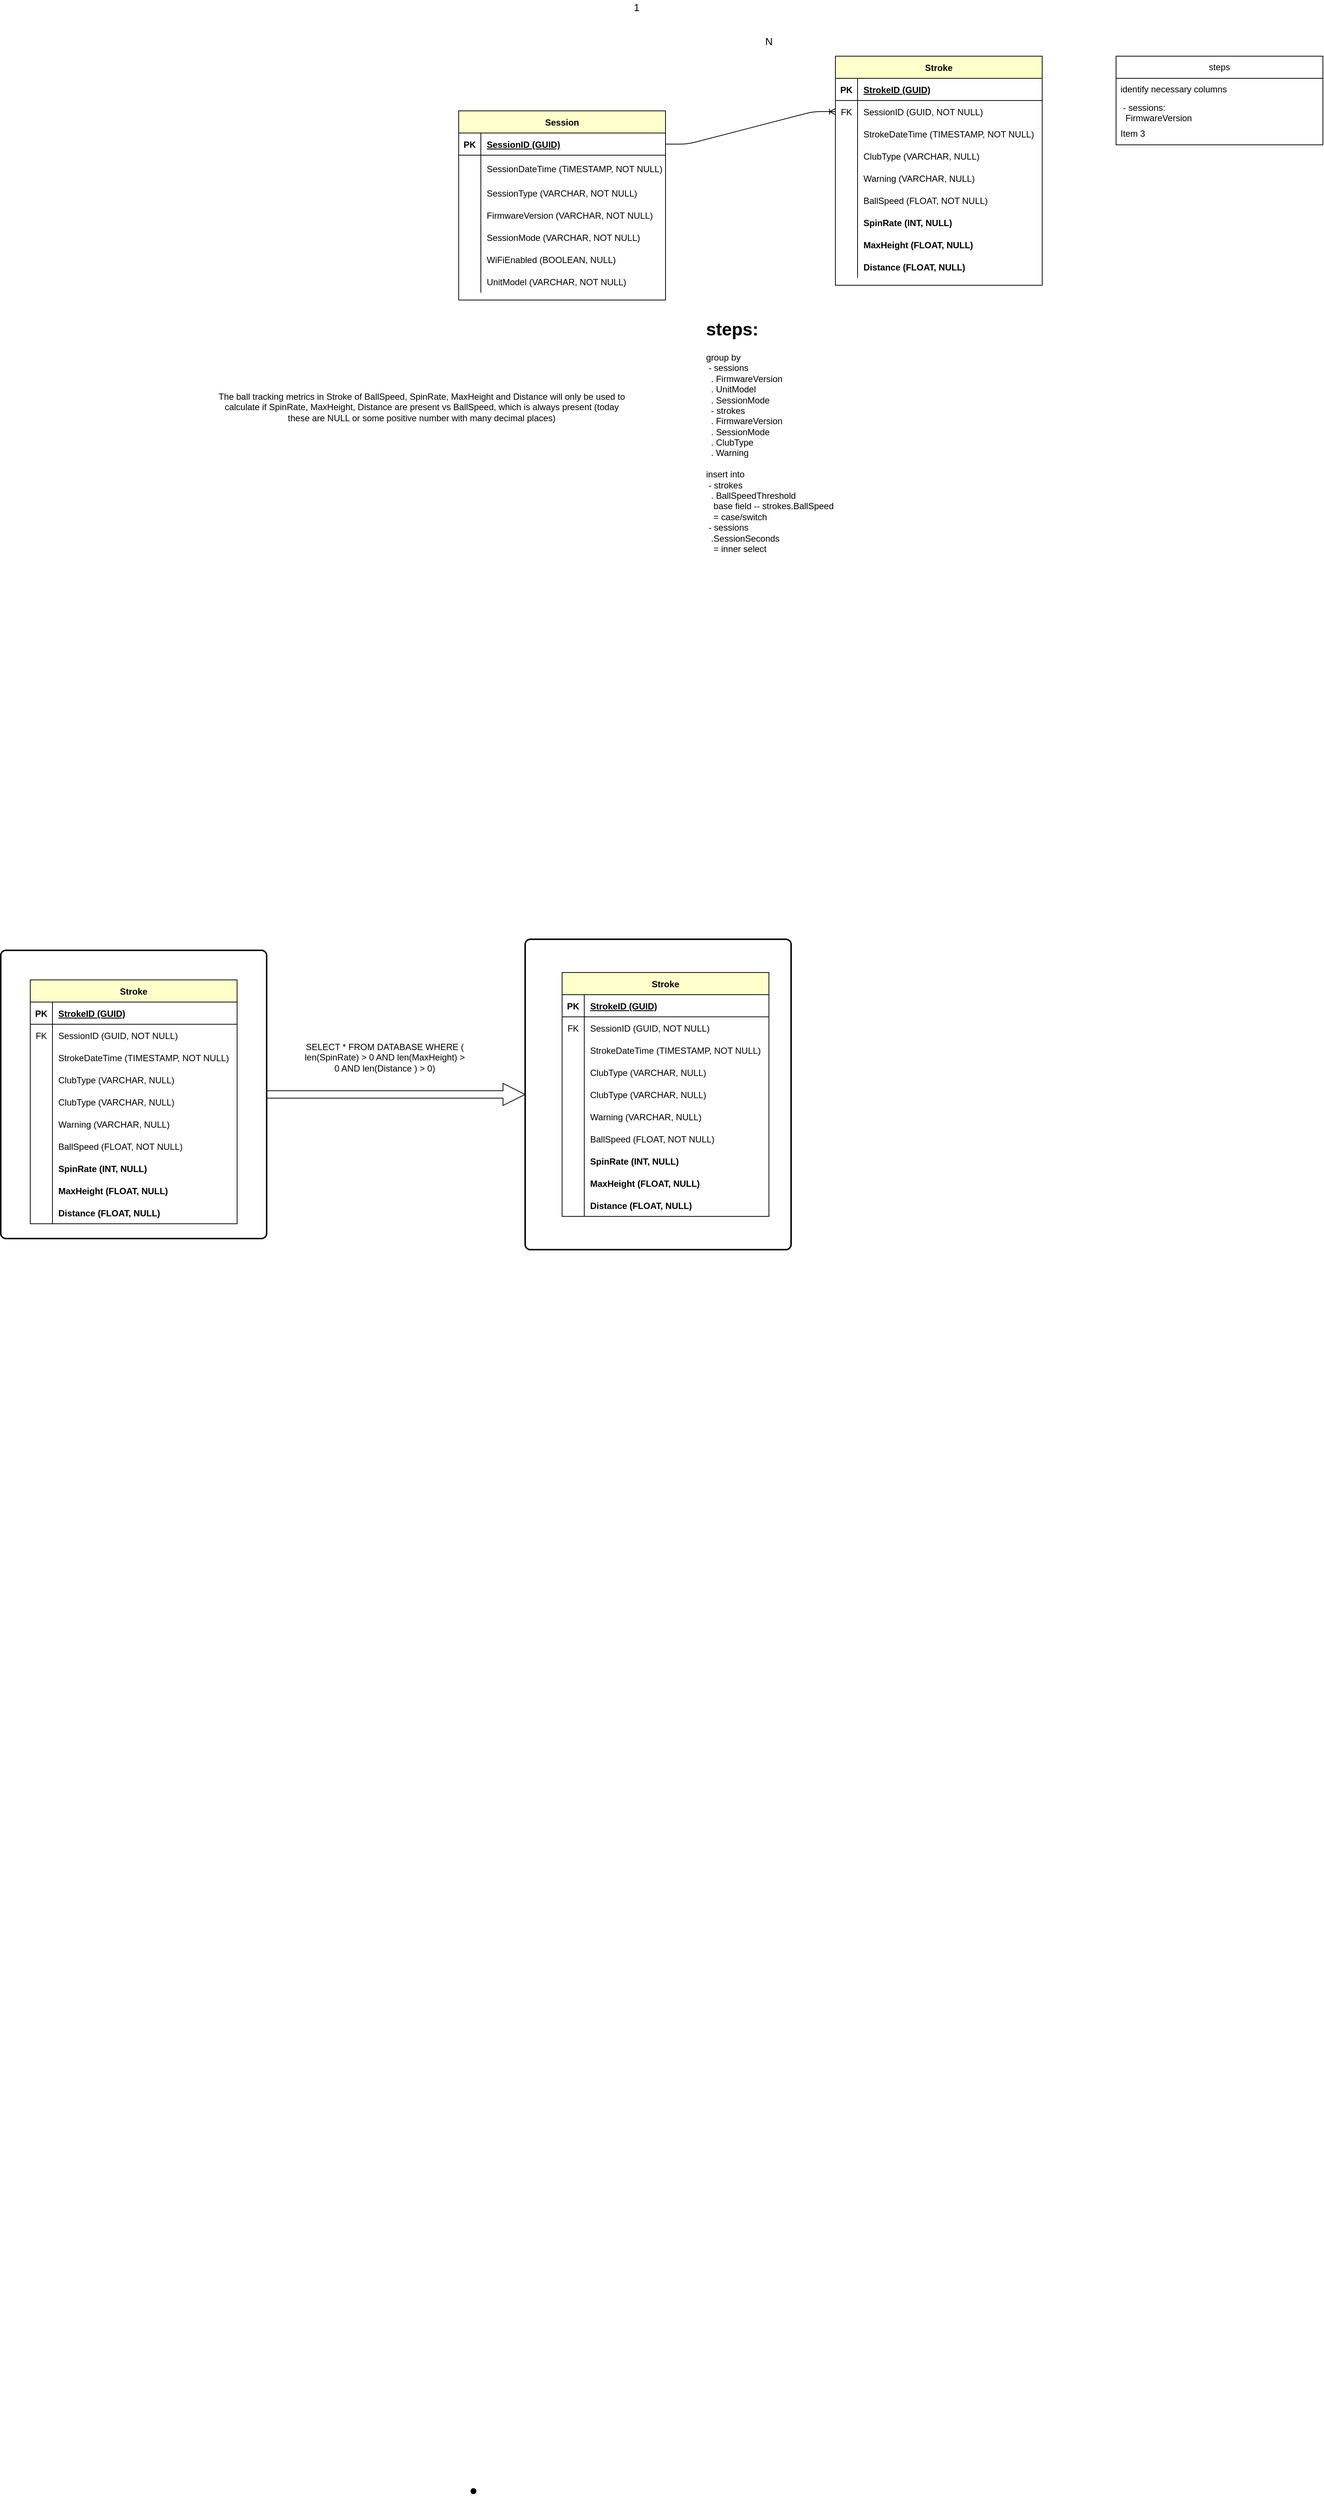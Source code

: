 <mxfile version="20.8.20" type="github">
  <diagram name="Input Data Model" id="0wDll3bY0JhVwaOHB7e4">
    <mxGraphModel dx="3751" dy="1245" grid="1" gridSize="10" guides="1" tooltips="1" connect="1" arrows="1" fold="1" page="1" pageScale="1" pageWidth="1169" pageHeight="827" math="0" shadow="0">
      <root>
        <mxCell id="v9D0ILjvbAqLqava3KNG-0" />
        <mxCell id="v9D0ILjvbAqLqava3KNG-1" parent="v9D0ILjvbAqLqava3KNG-0" />
        <mxCell id="v9D0ILjvbAqLqava3KNG-2" value="Session" style="shape=table;startSize=30;container=1;collapsible=1;childLayout=tableLayout;fixedRows=1;rowLines=0;fontStyle=1;align=center;resizeLast=1;strokeColor=#000000;fillColor=#FFFFCC;" parent="v9D0ILjvbAqLqava3KNG-1" vertex="1">
          <mxGeometry x="90" y="214" width="280" height="256" as="geometry">
            <mxRectangle x="360" y="220" width="80" height="30" as="alternateBounds" />
          </mxGeometry>
        </mxCell>
        <mxCell id="v9D0ILjvbAqLqava3KNG-3" value="" style="shape=partialRectangle;collapsible=0;dropTarget=0;pointerEvents=0;fillColor=none;top=0;left=0;bottom=1;right=0;points=[[0,0.5],[1,0.5]];portConstraint=eastwest;" parent="v9D0ILjvbAqLqava3KNG-2" vertex="1">
          <mxGeometry y="30" width="280" height="30" as="geometry" />
        </mxCell>
        <mxCell id="v9D0ILjvbAqLqava3KNG-4" value="PK" style="shape=partialRectangle;connectable=0;fillColor=none;top=0;left=0;bottom=0;right=0;fontStyle=1;overflow=hidden;" parent="v9D0ILjvbAqLqava3KNG-3" vertex="1">
          <mxGeometry width="30" height="30" as="geometry">
            <mxRectangle width="30" height="30" as="alternateBounds" />
          </mxGeometry>
        </mxCell>
        <mxCell id="v9D0ILjvbAqLqava3KNG-5" value="SessionID (GUID)" style="shape=partialRectangle;connectable=0;fillColor=none;top=0;left=0;bottom=0;right=0;align=left;spacingLeft=6;fontStyle=5;overflow=hidden;" parent="v9D0ILjvbAqLqava3KNG-3" vertex="1">
          <mxGeometry x="30" width="250" height="30" as="geometry">
            <mxRectangle width="250" height="30" as="alternateBounds" />
          </mxGeometry>
        </mxCell>
        <mxCell id="v9D0ILjvbAqLqava3KNG-9" value="" style="shape=partialRectangle;collapsible=0;dropTarget=0;pointerEvents=0;fillColor=none;top=0;left=0;bottom=0;right=0;points=[[0,0.5],[1,0.5]];portConstraint=eastwest;" parent="v9D0ILjvbAqLqava3KNG-2" vertex="1">
          <mxGeometry y="60" width="280" height="36" as="geometry" />
        </mxCell>
        <mxCell id="v9D0ILjvbAqLqava3KNG-10" value="" style="shape=partialRectangle;connectable=0;fillColor=none;top=0;left=0;bottom=0;right=0;editable=1;overflow=hidden;" parent="v9D0ILjvbAqLqava3KNG-9" vertex="1">
          <mxGeometry width="30" height="36" as="geometry">
            <mxRectangle width="30" height="36" as="alternateBounds" />
          </mxGeometry>
        </mxCell>
        <mxCell id="v9D0ILjvbAqLqava3KNG-11" value="SessionDateTime (TiMESTAMP, NOT NULL)" style="shape=partialRectangle;connectable=0;fillColor=none;top=0;left=0;bottom=0;right=0;align=left;spacingLeft=6;overflow=hidden;" parent="v9D0ILjvbAqLqava3KNG-9" vertex="1">
          <mxGeometry x="30" width="250" height="36" as="geometry">
            <mxRectangle width="250" height="36" as="alternateBounds" />
          </mxGeometry>
        </mxCell>
        <mxCell id="v9D0ILjvbAqLqava3KNG-6" value="" style="shape=partialRectangle;collapsible=0;dropTarget=0;pointerEvents=0;fillColor=none;top=0;left=0;bottom=0;right=0;points=[[0,0.5],[1,0.5]];portConstraint=eastwest;" parent="v9D0ILjvbAqLqava3KNG-2" vertex="1">
          <mxGeometry y="96" width="280" height="30" as="geometry" />
        </mxCell>
        <mxCell id="v9D0ILjvbAqLqava3KNG-7" value="" style="shape=partialRectangle;connectable=0;fillColor=none;top=0;left=0;bottom=0;right=0;editable=1;overflow=hidden;" parent="v9D0ILjvbAqLqava3KNG-6" vertex="1">
          <mxGeometry width="30" height="30" as="geometry">
            <mxRectangle width="30" height="30" as="alternateBounds" />
          </mxGeometry>
        </mxCell>
        <mxCell id="v9D0ILjvbAqLqava3KNG-8" value="SessionType (VARCHAR, NOT NULL)" style="shape=partialRectangle;connectable=0;fillColor=none;top=0;left=0;bottom=0;right=0;align=left;spacingLeft=6;overflow=hidden;" parent="v9D0ILjvbAqLqava3KNG-6" vertex="1">
          <mxGeometry x="30" width="250" height="30" as="geometry">
            <mxRectangle width="250" height="30" as="alternateBounds" />
          </mxGeometry>
        </mxCell>
        <mxCell id="v9D0ILjvbAqLqava3KNG-12" value="" style="shape=partialRectangle;collapsible=0;dropTarget=0;pointerEvents=0;fillColor=none;top=0;left=0;bottom=0;right=0;points=[[0,0.5],[1,0.5]];portConstraint=eastwest;" parent="v9D0ILjvbAqLqava3KNG-2" vertex="1">
          <mxGeometry y="126" width="280" height="30" as="geometry" />
        </mxCell>
        <mxCell id="v9D0ILjvbAqLqava3KNG-13" value="" style="shape=partialRectangle;connectable=0;fillColor=none;top=0;left=0;bottom=0;right=0;editable=1;overflow=hidden;" parent="v9D0ILjvbAqLqava3KNG-12" vertex="1">
          <mxGeometry width="30" height="30" as="geometry">
            <mxRectangle width="30" height="30" as="alternateBounds" />
          </mxGeometry>
        </mxCell>
        <mxCell id="v9D0ILjvbAqLqava3KNG-14" value="FirmwareVersion (VARCHAR, NOT NULL)" style="shape=partialRectangle;connectable=0;fillColor=none;top=0;left=0;bottom=0;right=0;align=left;spacingLeft=6;overflow=hidden;" parent="v9D0ILjvbAqLqava3KNG-12" vertex="1">
          <mxGeometry x="30" width="250" height="30" as="geometry">
            <mxRectangle width="250" height="30" as="alternateBounds" />
          </mxGeometry>
        </mxCell>
        <mxCell id="v9D0ILjvbAqLqava3KNG-15" style="shape=partialRectangle;collapsible=0;dropTarget=0;pointerEvents=0;fillColor=none;top=0;left=0;bottom=0;right=0;points=[[0,0.5],[1,0.5]];portConstraint=eastwest;" parent="v9D0ILjvbAqLqava3KNG-2" vertex="1">
          <mxGeometry y="156" width="280" height="30" as="geometry" />
        </mxCell>
        <mxCell id="v9D0ILjvbAqLqava3KNG-16" style="shape=partialRectangle;connectable=0;fillColor=none;top=0;left=0;bottom=0;right=0;editable=1;overflow=hidden;" parent="v9D0ILjvbAqLqava3KNG-15" vertex="1">
          <mxGeometry width="30" height="30" as="geometry">
            <mxRectangle width="30" height="30" as="alternateBounds" />
          </mxGeometry>
        </mxCell>
        <mxCell id="v9D0ILjvbAqLqava3KNG-17" value="SessionMode (VARCHAR, NOT NULL)" style="shape=partialRectangle;connectable=0;fillColor=none;top=0;left=0;bottom=0;right=0;align=left;spacingLeft=6;overflow=hidden;" parent="v9D0ILjvbAqLqava3KNG-15" vertex="1">
          <mxGeometry x="30" width="250" height="30" as="geometry">
            <mxRectangle width="250" height="30" as="alternateBounds" />
          </mxGeometry>
        </mxCell>
        <mxCell id="v9D0ILjvbAqLqava3KNG-18" style="shape=partialRectangle;collapsible=0;dropTarget=0;pointerEvents=0;fillColor=none;top=0;left=0;bottom=0;right=0;points=[[0,0.5],[1,0.5]];portConstraint=eastwest;" parent="v9D0ILjvbAqLqava3KNG-2" vertex="1">
          <mxGeometry y="186" width="280" height="30" as="geometry" />
        </mxCell>
        <mxCell id="v9D0ILjvbAqLqava3KNG-19" style="shape=partialRectangle;connectable=0;fillColor=none;top=0;left=0;bottom=0;right=0;editable=1;overflow=hidden;" parent="v9D0ILjvbAqLqava3KNG-18" vertex="1">
          <mxGeometry width="30" height="30" as="geometry">
            <mxRectangle width="30" height="30" as="alternateBounds" />
          </mxGeometry>
        </mxCell>
        <mxCell id="v9D0ILjvbAqLqava3KNG-20" value="WiFiEnabled (BOOLEAN, NULL)" style="shape=partialRectangle;connectable=0;fillColor=none;top=0;left=0;bottom=0;right=0;align=left;spacingLeft=6;overflow=hidden;" parent="v9D0ILjvbAqLqava3KNG-18" vertex="1">
          <mxGeometry x="30" width="250" height="30" as="geometry">
            <mxRectangle width="250" height="30" as="alternateBounds" />
          </mxGeometry>
        </mxCell>
        <mxCell id="v9D0ILjvbAqLqava3KNG-21" style="shape=partialRectangle;collapsible=0;dropTarget=0;pointerEvents=0;fillColor=none;top=0;left=0;bottom=0;right=0;points=[[0,0.5],[1,0.5]];portConstraint=eastwest;" parent="v9D0ILjvbAqLqava3KNG-2" vertex="1">
          <mxGeometry y="216" width="280" height="30" as="geometry" />
        </mxCell>
        <mxCell id="v9D0ILjvbAqLqava3KNG-22" style="shape=partialRectangle;connectable=0;fillColor=none;top=0;left=0;bottom=0;right=0;editable=1;overflow=hidden;" parent="v9D0ILjvbAqLqava3KNG-21" vertex="1">
          <mxGeometry width="30" height="30" as="geometry">
            <mxRectangle width="30" height="30" as="alternateBounds" />
          </mxGeometry>
        </mxCell>
        <mxCell id="v9D0ILjvbAqLqava3KNG-23" value="UnitModel (VARCHAR, NOT NULL)" style="shape=partialRectangle;connectable=0;fillColor=none;top=0;left=0;bottom=0;right=0;align=left;spacingLeft=6;overflow=hidden;" parent="v9D0ILjvbAqLqava3KNG-21" vertex="1">
          <mxGeometry x="30" width="250" height="30" as="geometry">
            <mxRectangle width="250" height="30" as="alternateBounds" />
          </mxGeometry>
        </mxCell>
        <mxCell id="v9D0ILjvbAqLqava3KNG-27" value="Stroke" style="shape=table;startSize=30;container=1;collapsible=1;childLayout=tableLayout;fixedRows=1;rowLines=0;fontStyle=1;align=center;resizeLast=1;strokeColor=#000000;fillColor=#FFFFCC;" parent="v9D0ILjvbAqLqava3KNG-1" vertex="1">
          <mxGeometry x="600" y="140" width="280" height="310" as="geometry" />
        </mxCell>
        <mxCell id="v9D0ILjvbAqLqava3KNG-28" value="" style="shape=partialRectangle;collapsible=0;dropTarget=0;pointerEvents=0;fillColor=none;top=0;left=0;bottom=1;right=0;points=[[0,0.5],[1,0.5]];portConstraint=eastwest;" parent="v9D0ILjvbAqLqava3KNG-27" vertex="1">
          <mxGeometry y="30" width="280" height="30" as="geometry" />
        </mxCell>
        <mxCell id="v9D0ILjvbAqLqava3KNG-29" value="PK" style="shape=partialRectangle;connectable=0;fillColor=none;top=0;left=0;bottom=0;right=0;fontStyle=1;overflow=hidden;" parent="v9D0ILjvbAqLqava3KNG-28" vertex="1">
          <mxGeometry width="30" height="30" as="geometry">
            <mxRectangle width="30" height="30" as="alternateBounds" />
          </mxGeometry>
        </mxCell>
        <mxCell id="v9D0ILjvbAqLqava3KNG-30" value="StrokeID (GUID)" style="shape=partialRectangle;connectable=0;fillColor=none;top=0;left=0;bottom=0;right=0;align=left;spacingLeft=6;fontStyle=5;overflow=hidden;" parent="v9D0ILjvbAqLqava3KNG-28" vertex="1">
          <mxGeometry x="30" width="250" height="30" as="geometry">
            <mxRectangle width="250" height="30" as="alternateBounds" />
          </mxGeometry>
        </mxCell>
        <mxCell id="v9D0ILjvbAqLqava3KNG-31" value="" style="shape=partialRectangle;collapsible=0;dropTarget=0;pointerEvents=0;fillColor=none;top=0;left=0;bottom=0;right=0;points=[[0,0.5],[1,0.5]];portConstraint=eastwest;" parent="v9D0ILjvbAqLqava3KNG-27" vertex="1">
          <mxGeometry y="60" width="280" height="30" as="geometry" />
        </mxCell>
        <mxCell id="v9D0ILjvbAqLqava3KNG-32" value="FK" style="shape=partialRectangle;connectable=0;fillColor=none;top=0;left=0;bottom=0;right=0;editable=1;overflow=hidden;" parent="v9D0ILjvbAqLqava3KNG-31" vertex="1">
          <mxGeometry width="30" height="30" as="geometry">
            <mxRectangle width="30" height="30" as="alternateBounds" />
          </mxGeometry>
        </mxCell>
        <mxCell id="v9D0ILjvbAqLqava3KNG-33" value="SessionID (GUID, NOT NULL)" style="shape=partialRectangle;connectable=0;fillColor=none;top=0;left=0;bottom=0;right=0;align=left;spacingLeft=6;overflow=hidden;" parent="v9D0ILjvbAqLqava3KNG-31" vertex="1">
          <mxGeometry x="30" width="250" height="30" as="geometry">
            <mxRectangle width="250" height="30" as="alternateBounds" />
          </mxGeometry>
        </mxCell>
        <mxCell id="v9D0ILjvbAqLqava3KNG-34" value="" style="shape=partialRectangle;collapsible=0;dropTarget=0;pointerEvents=0;fillColor=none;top=0;left=0;bottom=0;right=0;points=[[0,0.5],[1,0.5]];portConstraint=eastwest;" parent="v9D0ILjvbAqLqava3KNG-27" vertex="1">
          <mxGeometry y="90" width="280" height="30" as="geometry" />
        </mxCell>
        <mxCell id="v9D0ILjvbAqLqava3KNG-35" value="" style="shape=partialRectangle;connectable=0;fillColor=none;top=0;left=0;bottom=0;right=0;editable=1;overflow=hidden;" parent="v9D0ILjvbAqLqava3KNG-34" vertex="1">
          <mxGeometry width="30" height="30" as="geometry">
            <mxRectangle width="30" height="30" as="alternateBounds" />
          </mxGeometry>
        </mxCell>
        <mxCell id="v9D0ILjvbAqLqava3KNG-36" value="StrokeDateTime (TIMESTAMP, NOT NULL)" style="shape=partialRectangle;connectable=0;fillColor=none;top=0;left=0;bottom=0;right=0;align=left;spacingLeft=6;overflow=hidden;" parent="v9D0ILjvbAqLqava3KNG-34" vertex="1">
          <mxGeometry x="30" width="250" height="30" as="geometry">
            <mxRectangle width="250" height="30" as="alternateBounds" />
          </mxGeometry>
        </mxCell>
        <mxCell id="v9D0ILjvbAqLqava3KNG-37" value="" style="shape=partialRectangle;collapsible=0;dropTarget=0;pointerEvents=0;fillColor=none;top=0;left=0;bottom=0;right=0;points=[[0,0.5],[1,0.5]];portConstraint=eastwest;" parent="v9D0ILjvbAqLqava3KNG-27" vertex="1">
          <mxGeometry y="120" width="280" height="30" as="geometry" />
        </mxCell>
        <mxCell id="v9D0ILjvbAqLqava3KNG-38" value="" style="shape=partialRectangle;connectable=0;fillColor=none;top=0;left=0;bottom=0;right=0;editable=1;overflow=hidden;" parent="v9D0ILjvbAqLqava3KNG-37" vertex="1">
          <mxGeometry width="30" height="30" as="geometry">
            <mxRectangle width="30" height="30" as="alternateBounds" />
          </mxGeometry>
        </mxCell>
        <mxCell id="v9D0ILjvbAqLqava3KNG-39" value="ClubType (VARCHAR, NULL)" style="shape=partialRectangle;connectable=0;fillColor=none;top=0;left=0;bottom=0;right=0;align=left;spacingLeft=6;overflow=hidden;" parent="v9D0ILjvbAqLqava3KNG-37" vertex="1">
          <mxGeometry x="30" width="250" height="30" as="geometry">
            <mxRectangle width="250" height="30" as="alternateBounds" />
          </mxGeometry>
        </mxCell>
        <mxCell id="v9D0ILjvbAqLqava3KNG-40" style="shape=partialRectangle;collapsible=0;dropTarget=0;pointerEvents=0;fillColor=none;top=0;left=0;bottom=0;right=0;points=[[0,0.5],[1,0.5]];portConstraint=eastwest;" parent="v9D0ILjvbAqLqava3KNG-27" vertex="1">
          <mxGeometry y="150" width="280" height="30" as="geometry" />
        </mxCell>
        <mxCell id="v9D0ILjvbAqLqava3KNG-41" style="shape=partialRectangle;connectable=0;fillColor=none;top=0;left=0;bottom=0;right=0;editable=1;overflow=hidden;" parent="v9D0ILjvbAqLqava3KNG-40" vertex="1">
          <mxGeometry width="30" height="30" as="geometry">
            <mxRectangle width="30" height="30" as="alternateBounds" />
          </mxGeometry>
        </mxCell>
        <mxCell id="v9D0ILjvbAqLqava3KNG-42" value="Warning (VARCHAR, NULL)" style="shape=partialRectangle;connectable=0;fillColor=none;top=0;left=0;bottom=0;right=0;align=left;spacingLeft=6;overflow=hidden;" parent="v9D0ILjvbAqLqava3KNG-40" vertex="1">
          <mxGeometry x="30" width="250" height="30" as="geometry">
            <mxRectangle width="250" height="30" as="alternateBounds" />
          </mxGeometry>
        </mxCell>
        <mxCell id="v9D0ILjvbAqLqava3KNG-43" style="shape=partialRectangle;collapsible=0;dropTarget=0;pointerEvents=0;fillColor=none;top=0;left=0;bottom=0;right=0;points=[[0,0.5],[1,0.5]];portConstraint=eastwest;" parent="v9D0ILjvbAqLqava3KNG-27" vertex="1">
          <mxGeometry y="180" width="280" height="30" as="geometry" />
        </mxCell>
        <mxCell id="v9D0ILjvbAqLqava3KNG-44" style="shape=partialRectangle;connectable=0;fillColor=none;top=0;left=0;bottom=0;right=0;editable=1;overflow=hidden;" parent="v9D0ILjvbAqLqava3KNG-43" vertex="1">
          <mxGeometry width="30" height="30" as="geometry">
            <mxRectangle width="30" height="30" as="alternateBounds" />
          </mxGeometry>
        </mxCell>
        <mxCell id="v9D0ILjvbAqLqava3KNG-45" value="BallSpeed (FLOAT, NOT NULL)" style="shape=partialRectangle;connectable=0;fillColor=none;top=0;left=0;bottom=0;right=0;align=left;spacingLeft=6;overflow=hidden;" parent="v9D0ILjvbAqLqava3KNG-43" vertex="1">
          <mxGeometry x="30" width="250" height="30" as="geometry">
            <mxRectangle width="250" height="30" as="alternateBounds" />
          </mxGeometry>
        </mxCell>
        <mxCell id="v9D0ILjvbAqLqava3KNG-46" style="shape=partialRectangle;collapsible=0;dropTarget=0;pointerEvents=0;fillColor=none;top=0;left=0;bottom=0;right=0;points=[[0,0.5],[1,0.5]];portConstraint=eastwest;" parent="v9D0ILjvbAqLqava3KNG-27" vertex="1">
          <mxGeometry y="210" width="280" height="30" as="geometry" />
        </mxCell>
        <mxCell id="v9D0ILjvbAqLqava3KNG-47" style="shape=partialRectangle;connectable=0;fillColor=none;top=0;left=0;bottom=0;right=0;editable=1;overflow=hidden;" parent="v9D0ILjvbAqLqava3KNG-46" vertex="1">
          <mxGeometry width="30" height="30" as="geometry">
            <mxRectangle width="30" height="30" as="alternateBounds" />
          </mxGeometry>
        </mxCell>
        <mxCell id="v9D0ILjvbAqLqava3KNG-48" value="SpinRate (INT, NULL)" style="shape=partialRectangle;connectable=0;fillColor=none;top=0;left=0;bottom=0;right=0;align=left;spacingLeft=6;overflow=hidden;fontStyle=1" parent="v9D0ILjvbAqLqava3KNG-46" vertex="1">
          <mxGeometry x="30" width="250" height="30" as="geometry">
            <mxRectangle width="250" height="30" as="alternateBounds" />
          </mxGeometry>
        </mxCell>
        <mxCell id="v9D0ILjvbAqLqava3KNG-49" style="shape=partialRectangle;collapsible=0;dropTarget=0;pointerEvents=0;fillColor=none;top=0;left=0;bottom=0;right=0;points=[[0,0.5],[1,0.5]];portConstraint=eastwest;" parent="v9D0ILjvbAqLqava3KNG-27" vertex="1">
          <mxGeometry y="240" width="280" height="30" as="geometry" />
        </mxCell>
        <mxCell id="v9D0ILjvbAqLqava3KNG-50" style="shape=partialRectangle;connectable=0;fillColor=none;top=0;left=0;bottom=0;right=0;editable=1;overflow=hidden;" parent="v9D0ILjvbAqLqava3KNG-49" vertex="1">
          <mxGeometry width="30" height="30" as="geometry">
            <mxRectangle width="30" height="30" as="alternateBounds" />
          </mxGeometry>
        </mxCell>
        <mxCell id="v9D0ILjvbAqLqava3KNG-51" value="MaxHeight (FLOAT, NULL)" style="shape=partialRectangle;connectable=0;fillColor=none;top=0;left=0;bottom=0;right=0;align=left;spacingLeft=6;overflow=hidden;fontStyle=1" parent="v9D0ILjvbAqLqava3KNG-49" vertex="1">
          <mxGeometry x="30" width="250" height="30" as="geometry">
            <mxRectangle width="250" height="30" as="alternateBounds" />
          </mxGeometry>
        </mxCell>
        <mxCell id="v9D0ILjvbAqLqava3KNG-52" style="shape=partialRectangle;collapsible=0;dropTarget=0;pointerEvents=0;fillColor=none;top=0;left=0;bottom=0;right=0;points=[[0,0.5],[1,0.5]];portConstraint=eastwest;" parent="v9D0ILjvbAqLqava3KNG-27" vertex="1">
          <mxGeometry y="270" width="280" height="30" as="geometry" />
        </mxCell>
        <mxCell id="v9D0ILjvbAqLqava3KNG-53" style="shape=partialRectangle;connectable=0;fillColor=none;top=0;left=0;bottom=0;right=0;editable=1;overflow=hidden;" parent="v9D0ILjvbAqLqava3KNG-52" vertex="1">
          <mxGeometry width="30" height="30" as="geometry">
            <mxRectangle width="30" height="30" as="alternateBounds" />
          </mxGeometry>
        </mxCell>
        <mxCell id="v9D0ILjvbAqLqava3KNG-54" value="Distance (FLOAT, NULL)" style="shape=partialRectangle;connectable=0;fillColor=none;top=0;left=0;bottom=0;right=0;align=left;spacingLeft=6;overflow=hidden;fontStyle=1" parent="v9D0ILjvbAqLqava3KNG-52" vertex="1">
          <mxGeometry x="30" width="250" height="30" as="geometry">
            <mxRectangle width="250" height="30" as="alternateBounds" />
          </mxGeometry>
        </mxCell>
        <mxCell id="v9D0ILjvbAqLqava3KNG-55" value="" style="edgeStyle=entityRelationEdgeStyle;fontSize=12;html=1;endArrow=ERoneToMany;" parent="v9D0ILjvbAqLqava3KNG-1" source="v9D0ILjvbAqLqava3KNG-3" target="v9D0ILjvbAqLqava3KNG-31" edge="1">
          <mxGeometry width="100" height="100" relative="1" as="geometry">
            <mxPoint x="530" y="460" as="sourcePoint" />
            <mxPoint x="630" y="360" as="targetPoint" />
          </mxGeometry>
        </mxCell>
        <mxCell id="v9D0ILjvbAqLqava3KNG-182" value="1" style="text;html=1;strokeColor=none;fillColor=none;align=center;verticalAlign=middle;whiteSpace=wrap;rounded=0;fontSize=14;" parent="v9D0ILjvbAqLqava3KNG-1" vertex="1">
          <mxGeometry x="311" y="64" width="40" height="20" as="geometry" />
        </mxCell>
        <mxCell id="v9D0ILjvbAqLqava3KNG-183" value="N" style="text;html=1;strokeColor=none;fillColor=none;align=center;verticalAlign=middle;whiteSpace=wrap;rounded=0;fontSize=14;" parent="v9D0ILjvbAqLqava3KNG-1" vertex="1">
          <mxGeometry x="490" y="110" width="40" height="20" as="geometry" />
        </mxCell>
        <mxCell id="wabQ27bJrLfmWLGUdAsj-0" value="steps" style="swimlane;fontStyle=0;childLayout=stackLayout;horizontal=1;startSize=30;horizontalStack=0;resizeParent=1;resizeParentMax=0;resizeLast=0;collapsible=1;marginBottom=0;whiteSpace=wrap;html=1;" vertex="1" parent="v9D0ILjvbAqLqava3KNG-1">
          <mxGeometry x="980" y="140" width="280" height="120" as="geometry" />
        </mxCell>
        <mxCell id="wabQ27bJrLfmWLGUdAsj-1" value="identify necessary columns" style="text;strokeColor=none;fillColor=none;align=left;verticalAlign=middle;spacingLeft=4;spacingRight=4;overflow=hidden;points=[[0,0.5],[1,0.5]];portConstraint=eastwest;rotatable=0;whiteSpace=wrap;html=1;" vertex="1" parent="wabQ27bJrLfmWLGUdAsj-0">
          <mxGeometry y="30" width="280" height="30" as="geometry" />
        </mxCell>
        <mxCell id="wabQ27bJrLfmWLGUdAsj-2" value="&lt;span style=&quot;white-space: pre;&quot;&gt;	&lt;/span&gt;- sessions:&lt;br&gt;&lt;span style=&quot;white-space: pre;&quot;&gt;	&lt;/span&gt;&lt;span style=&quot;white-space: pre;&quot;&gt;	&lt;/span&gt;FirmwareVersion&lt;br&gt;&lt;span style=&quot;white-space: pre;&quot;&gt;	&lt;/span&gt;&lt;span style=&quot;white-space: pre;&quot;&gt;	&lt;/span&gt;UnitModel&lt;br&gt;&lt;span style=&quot;white-space: pre;&quot;&gt;	&lt;/span&gt;&lt;span style=&quot;white-space: pre;&quot;&gt;	&lt;/span&gt;SessionMode" style="text;strokeColor=none;fillColor=none;align=left;verticalAlign=middle;spacingLeft=4;spacingRight=4;overflow=hidden;points=[[0,0.5],[1,0.5]];portConstraint=eastwest;rotatable=0;whiteSpace=wrap;html=1;" vertex="1" parent="wabQ27bJrLfmWLGUdAsj-0">
          <mxGeometry y="60" width="280" height="30" as="geometry" />
        </mxCell>
        <mxCell id="wabQ27bJrLfmWLGUdAsj-3" value="Item 3" style="text;strokeColor=none;fillColor=none;align=left;verticalAlign=middle;spacingLeft=4;spacingRight=4;overflow=hidden;points=[[0,0.5],[1,0.5]];portConstraint=eastwest;rotatable=0;whiteSpace=wrap;html=1;" vertex="1" parent="wabQ27bJrLfmWLGUdAsj-0">
          <mxGeometry y="90" width="280" height="30" as="geometry" />
        </mxCell>
        <mxCell id="wabQ27bJrLfmWLGUdAsj-4" value="&lt;h1&gt;steps:&amp;nbsp;&lt;/h1&gt;&lt;div&gt;group by&lt;/div&gt;&lt;div&gt;&lt;span style=&quot;background-color: initial; white-space: pre;&quot;&gt;	&lt;/span&gt;&lt;span style=&quot;background-color: initial;&quot;&gt;- sessions&lt;/span&gt;&lt;br&gt;&lt;/div&gt;&lt;div&gt;&lt;span style=&quot;white-space: pre;&quot;&gt;	&lt;/span&gt;&lt;span style=&quot;white-space: pre;&quot;&gt;	&lt;/span&gt;. FirmwareVersion&lt;br&gt;&lt;/div&gt;&lt;div&gt;&lt;span style=&quot;white-space: pre;&quot;&gt;	&lt;/span&gt;&lt;span style=&quot;white-space: pre;&quot;&gt;	&lt;/span&gt;. UnitModel&lt;br&gt;&lt;/div&gt;&lt;div&gt;&lt;span style=&quot;white-space: pre;&quot;&gt;	&lt;/span&gt;&lt;span style=&quot;white-space: pre;&quot;&gt;	&lt;/span&gt;. SessionMode&lt;br&gt;&lt;/div&gt;&lt;div&gt;&lt;span style=&quot;white-space: pre;&quot;&gt;	&lt;/span&gt;&amp;nbsp;- strokes&lt;br&gt;&lt;/div&gt;&lt;div&gt;&lt;span style=&quot;white-space: pre;&quot;&gt;	&lt;/span&gt;&lt;span style=&quot;white-space: pre;&quot;&gt;	&lt;/span&gt;. FirmwareVersion&lt;br&gt;&lt;/div&gt;&lt;div&gt;&lt;span style=&quot;white-space: pre;&quot;&gt;	&lt;/span&gt;&lt;span style=&quot;white-space: pre;&quot;&gt;	&lt;/span&gt;. SessionMode&lt;br&gt;&lt;/div&gt;&lt;div&gt;&lt;span style=&quot;white-space: pre;&quot;&gt;	&lt;/span&gt;&lt;span style=&quot;white-space: pre;&quot;&gt;	&lt;/span&gt;. ClubType&lt;br&gt;&lt;/div&gt;&lt;div&gt;&lt;span style=&quot;white-space: pre;&quot;&gt;	&lt;/span&gt;&lt;span style=&quot;white-space: pre;&quot;&gt;	&lt;/span&gt;. Warning&lt;br&gt;&lt;/div&gt;&lt;div&gt;&lt;br&gt;&lt;/div&gt;&lt;div&gt;insert into&amp;nbsp;&lt;/div&gt;&lt;div&gt;&lt;span style=&quot;white-space: pre;&quot;&gt;	&lt;/span&gt;- strokes&lt;br&gt;&lt;/div&gt;&lt;div&gt;&lt;span style=&quot;white-space: pre;&quot;&gt;	&lt;/span&gt;&lt;span style=&quot;white-space: pre;&quot;&gt;	&lt;/span&gt;. BallSpeedThreshold&lt;br&gt;&lt;/div&gt;&lt;div&gt;&lt;span style=&quot;white-space: pre;&quot;&gt;	&lt;/span&gt;&lt;span style=&quot;white-space: pre;&quot;&gt;	&lt;/span&gt;&lt;span style=&quot;white-space: pre;&quot;&gt;	&lt;/span&gt;base field -- strokes.BallSpeed&lt;br&gt;&lt;/div&gt;&lt;div&gt;&lt;span style=&quot;white-space: pre;&quot;&gt;	&lt;/span&gt;&lt;span style=&quot;white-space: pre;&quot;&gt;	&lt;/span&gt;&lt;span style=&quot;white-space: pre;&quot;&gt;	&lt;/span&gt;= case/switch&lt;br&gt;&lt;/div&gt;&lt;div&gt;&lt;span style=&quot;white-space: pre;&quot;&gt;	&lt;/span&gt;- sessions&lt;br&gt;&lt;/div&gt;&lt;div&gt;&lt;span style=&quot;white-space: pre;&quot;&gt;	&lt;/span&gt;&lt;span style=&quot;white-space: pre;&quot;&gt;	&lt;/span&gt;.SessionSeconds&lt;br&gt;&lt;/div&gt;&lt;div&gt;&lt;span style=&quot;white-space: pre;&quot;&gt;	&lt;/span&gt;&lt;span style=&quot;white-space: pre;&quot;&gt;	&lt;/span&gt;&lt;span style=&quot;white-space: pre;&quot;&gt;	&lt;/span&gt;= inner select&lt;br&gt;&lt;/div&gt;&lt;div&gt;&lt;span style=&quot;white-space: pre;&quot;&gt;	&lt;/span&gt;&lt;br&gt;&lt;/div&gt;" style="text;html=1;strokeColor=none;fillColor=none;spacing=5;spacingTop=-20;whiteSpace=wrap;overflow=hidden;rounded=0;" vertex="1" parent="v9D0ILjvbAqLqava3KNG-1">
          <mxGeometry x="420" y="490" width="500" height="479" as="geometry" />
        </mxCell>
        <mxCell id="wabQ27bJrLfmWLGUdAsj-5" value="The ball tracking metrics in Stroke of BallSpeed, SpinRate, MaxHeight and Distance will only be used to&lt;br/&gt;calculate if SpinRate, MaxHeight, Distance are present vs BallSpeed, which is always present (today&lt;br/&gt;these are NULL or some positive number with many decimal places)" style="text;html=1;strokeColor=none;fillColor=none;align=center;verticalAlign=middle;whiteSpace=wrap;rounded=0;" vertex="1" parent="v9D0ILjvbAqLqava3KNG-1">
          <mxGeometry x="-250" y="560" width="580" height="110" as="geometry" />
        </mxCell>
        <mxCell id="wabQ27bJrLfmWLGUdAsj-74" style="edgeStyle=none;shape=arrow;rounded=0;orthogonalLoop=1;jettySize=auto;html=1;" edge="1" parent="v9D0ILjvbAqLqava3KNG-1" source="wabQ27bJrLfmWLGUdAsj-6" target="wabQ27bJrLfmWLGUdAsj-7">
          <mxGeometry relative="1" as="geometry" />
        </mxCell>
        <mxCell id="wabQ27bJrLfmWLGUdAsj-6" value="" style="rounded=1;whiteSpace=wrap;html=1;absoluteArcSize=1;arcSize=14;strokeWidth=2;fillOpacity=0;" vertex="1" parent="v9D0ILjvbAqLqava3KNG-1">
          <mxGeometry x="-530" y="1350" width="360" height="390" as="geometry" />
        </mxCell>
        <mxCell id="wabQ27bJrLfmWLGUdAsj-7" value="" style="rounded=1;whiteSpace=wrap;html=1;absoluteArcSize=1;arcSize=14;strokeWidth=2;fillOpacity=0;" vertex="1" parent="v9D0ILjvbAqLqava3KNG-1">
          <mxGeometry x="180" y="1335" width="360" height="420" as="geometry" />
        </mxCell>
        <mxCell id="wabQ27bJrLfmWLGUdAsj-8" value="Stroke" style="shape=table;startSize=30;container=1;collapsible=1;childLayout=tableLayout;fixedRows=1;rowLines=0;fontStyle=1;align=center;resizeLast=1;strokeColor=#000000;fillColor=#FFFFCC;" vertex="1" parent="v9D0ILjvbAqLqava3KNG-1">
          <mxGeometry x="-490" y="1390" width="280" height="330" as="geometry" />
        </mxCell>
        <mxCell id="wabQ27bJrLfmWLGUdAsj-9" value="" style="shape=partialRectangle;collapsible=0;dropTarget=0;pointerEvents=0;fillColor=none;top=0;left=0;bottom=1;right=0;points=[[0,0.5],[1,0.5]];portConstraint=eastwest;" vertex="1" parent="wabQ27bJrLfmWLGUdAsj-8">
          <mxGeometry y="30" width="280" height="30" as="geometry" />
        </mxCell>
        <mxCell id="wabQ27bJrLfmWLGUdAsj-10" value="PK" style="shape=partialRectangle;connectable=0;fillColor=none;top=0;left=0;bottom=0;right=0;fontStyle=1;overflow=hidden;" vertex="1" parent="wabQ27bJrLfmWLGUdAsj-9">
          <mxGeometry width="30" height="30" as="geometry">
            <mxRectangle width="30" height="30" as="alternateBounds" />
          </mxGeometry>
        </mxCell>
        <mxCell id="wabQ27bJrLfmWLGUdAsj-11" value="StrokeID (GUID)" style="shape=partialRectangle;connectable=0;fillColor=none;top=0;left=0;bottom=0;right=0;align=left;spacingLeft=6;fontStyle=5;overflow=hidden;" vertex="1" parent="wabQ27bJrLfmWLGUdAsj-9">
          <mxGeometry x="30" width="250" height="30" as="geometry">
            <mxRectangle width="250" height="30" as="alternateBounds" />
          </mxGeometry>
        </mxCell>
        <mxCell id="wabQ27bJrLfmWLGUdAsj-12" value="" style="shape=partialRectangle;collapsible=0;dropTarget=0;pointerEvents=0;fillColor=none;top=0;left=0;bottom=0;right=0;points=[[0,0.5],[1,0.5]];portConstraint=eastwest;" vertex="1" parent="wabQ27bJrLfmWLGUdAsj-8">
          <mxGeometry y="60" width="280" height="30" as="geometry" />
        </mxCell>
        <mxCell id="wabQ27bJrLfmWLGUdAsj-13" value="FK" style="shape=partialRectangle;connectable=0;fillColor=none;top=0;left=0;bottom=0;right=0;editable=1;overflow=hidden;" vertex="1" parent="wabQ27bJrLfmWLGUdAsj-12">
          <mxGeometry width="30" height="30" as="geometry">
            <mxRectangle width="30" height="30" as="alternateBounds" />
          </mxGeometry>
        </mxCell>
        <mxCell id="wabQ27bJrLfmWLGUdAsj-14" value="SessionID (GUID, NOT NULL)" style="shape=partialRectangle;connectable=0;fillColor=none;top=0;left=0;bottom=0;right=0;align=left;spacingLeft=6;overflow=hidden;" vertex="1" parent="wabQ27bJrLfmWLGUdAsj-12">
          <mxGeometry x="30" width="250" height="30" as="geometry">
            <mxRectangle width="250" height="30" as="alternateBounds" />
          </mxGeometry>
        </mxCell>
        <mxCell id="wabQ27bJrLfmWLGUdAsj-15" value="" style="shape=partialRectangle;collapsible=0;dropTarget=0;pointerEvents=0;fillColor=none;top=0;left=0;bottom=0;right=0;points=[[0,0.5],[1,0.5]];portConstraint=eastwest;" vertex="1" parent="wabQ27bJrLfmWLGUdAsj-8">
          <mxGeometry y="90" width="280" height="30" as="geometry" />
        </mxCell>
        <mxCell id="wabQ27bJrLfmWLGUdAsj-16" value="" style="shape=partialRectangle;connectable=0;fillColor=none;top=0;left=0;bottom=0;right=0;editable=1;overflow=hidden;" vertex="1" parent="wabQ27bJrLfmWLGUdAsj-15">
          <mxGeometry width="30" height="30" as="geometry">
            <mxRectangle width="30" height="30" as="alternateBounds" />
          </mxGeometry>
        </mxCell>
        <mxCell id="wabQ27bJrLfmWLGUdAsj-17" value="StrokeDateTime (TIMESTAMP, NOT NULL)" style="shape=partialRectangle;connectable=0;fillColor=none;top=0;left=0;bottom=0;right=0;align=left;spacingLeft=6;overflow=hidden;" vertex="1" parent="wabQ27bJrLfmWLGUdAsj-15">
          <mxGeometry x="30" width="250" height="30" as="geometry">
            <mxRectangle width="250" height="30" as="alternateBounds" />
          </mxGeometry>
        </mxCell>
        <mxCell id="wabQ27bJrLfmWLGUdAsj-18" value="" style="shape=partialRectangle;collapsible=0;dropTarget=0;pointerEvents=0;fillColor=none;top=0;left=0;bottom=0;right=0;points=[[0,0.5],[1,0.5]];portConstraint=eastwest;" vertex="1" parent="wabQ27bJrLfmWLGUdAsj-8">
          <mxGeometry y="120" width="280" height="30" as="geometry" />
        </mxCell>
        <mxCell id="wabQ27bJrLfmWLGUdAsj-19" value="" style="shape=partialRectangle;connectable=0;fillColor=none;top=0;left=0;bottom=0;right=0;editable=1;overflow=hidden;" vertex="1" parent="wabQ27bJrLfmWLGUdAsj-18">
          <mxGeometry width="30" height="30" as="geometry">
            <mxRectangle width="30" height="30" as="alternateBounds" />
          </mxGeometry>
        </mxCell>
        <mxCell id="wabQ27bJrLfmWLGUdAsj-20" value="ClubType (VARCHAR, NULL)" style="shape=partialRectangle;connectable=0;fillColor=none;top=0;left=0;bottom=0;right=0;align=left;spacingLeft=6;overflow=hidden;" vertex="1" parent="wabQ27bJrLfmWLGUdAsj-18">
          <mxGeometry x="30" width="250" height="30" as="geometry">
            <mxRectangle width="250" height="30" as="alternateBounds" />
          </mxGeometry>
        </mxCell>
        <mxCell id="wabQ27bJrLfmWLGUdAsj-38" value="" style="shape=partialRectangle;collapsible=0;dropTarget=0;pointerEvents=0;fillColor=none;top=0;left=0;bottom=0;right=0;points=[[0,0.5],[1,0.5]];portConstraint=eastwest;" vertex="1" parent="wabQ27bJrLfmWLGUdAsj-8">
          <mxGeometry y="150" width="280" height="30" as="geometry" />
        </mxCell>
        <mxCell id="wabQ27bJrLfmWLGUdAsj-39" value="" style="shape=partialRectangle;connectable=0;fillColor=none;top=0;left=0;bottom=0;right=0;editable=1;overflow=hidden;" vertex="1" parent="wabQ27bJrLfmWLGUdAsj-38">
          <mxGeometry width="30" height="30" as="geometry">
            <mxRectangle width="30" height="30" as="alternateBounds" />
          </mxGeometry>
        </mxCell>
        <mxCell id="wabQ27bJrLfmWLGUdAsj-40" value="ClubType (VARCHAR, NULL)" style="shape=partialRectangle;connectable=0;fillColor=none;top=0;left=0;bottom=0;right=0;align=left;spacingLeft=6;overflow=hidden;" vertex="1" parent="wabQ27bJrLfmWLGUdAsj-38">
          <mxGeometry x="30" width="250" height="30" as="geometry">
            <mxRectangle width="250" height="30" as="alternateBounds" />
          </mxGeometry>
        </mxCell>
        <mxCell id="wabQ27bJrLfmWLGUdAsj-21" style="shape=partialRectangle;collapsible=0;dropTarget=0;pointerEvents=0;fillColor=none;top=0;left=0;bottom=0;right=0;points=[[0,0.5],[1,0.5]];portConstraint=eastwest;" vertex="1" parent="wabQ27bJrLfmWLGUdAsj-8">
          <mxGeometry y="180" width="280" height="30" as="geometry" />
        </mxCell>
        <mxCell id="wabQ27bJrLfmWLGUdAsj-22" style="shape=partialRectangle;connectable=0;fillColor=none;top=0;left=0;bottom=0;right=0;editable=1;overflow=hidden;" vertex="1" parent="wabQ27bJrLfmWLGUdAsj-21">
          <mxGeometry width="30" height="30" as="geometry">
            <mxRectangle width="30" height="30" as="alternateBounds" />
          </mxGeometry>
        </mxCell>
        <mxCell id="wabQ27bJrLfmWLGUdAsj-23" value="Warning (VARCHAR, NULL)" style="shape=partialRectangle;connectable=0;fillColor=none;top=0;left=0;bottom=0;right=0;align=left;spacingLeft=6;overflow=hidden;" vertex="1" parent="wabQ27bJrLfmWLGUdAsj-21">
          <mxGeometry x="30" width="250" height="30" as="geometry">
            <mxRectangle width="250" height="30" as="alternateBounds" />
          </mxGeometry>
        </mxCell>
        <mxCell id="wabQ27bJrLfmWLGUdAsj-24" style="shape=partialRectangle;collapsible=0;dropTarget=0;pointerEvents=0;fillColor=none;top=0;left=0;bottom=0;right=0;points=[[0,0.5],[1,0.5]];portConstraint=eastwest;" vertex="1" parent="wabQ27bJrLfmWLGUdAsj-8">
          <mxGeometry y="210" width="280" height="30" as="geometry" />
        </mxCell>
        <mxCell id="wabQ27bJrLfmWLGUdAsj-25" style="shape=partialRectangle;connectable=0;fillColor=none;top=0;left=0;bottom=0;right=0;editable=1;overflow=hidden;" vertex="1" parent="wabQ27bJrLfmWLGUdAsj-24">
          <mxGeometry width="30" height="30" as="geometry">
            <mxRectangle width="30" height="30" as="alternateBounds" />
          </mxGeometry>
        </mxCell>
        <mxCell id="wabQ27bJrLfmWLGUdAsj-26" value="BallSpeed (FLOAT, NOT NULL)" style="shape=partialRectangle;connectable=0;fillColor=none;top=0;left=0;bottom=0;right=0;align=left;spacingLeft=6;overflow=hidden;" vertex="1" parent="wabQ27bJrLfmWLGUdAsj-24">
          <mxGeometry x="30" width="250" height="30" as="geometry">
            <mxRectangle width="250" height="30" as="alternateBounds" />
          </mxGeometry>
        </mxCell>
        <mxCell id="wabQ27bJrLfmWLGUdAsj-27" style="shape=partialRectangle;collapsible=0;dropTarget=0;pointerEvents=0;fillColor=none;top=0;left=0;bottom=0;right=0;points=[[0,0.5],[1,0.5]];portConstraint=eastwest;" vertex="1" parent="wabQ27bJrLfmWLGUdAsj-8">
          <mxGeometry y="240" width="280" height="30" as="geometry" />
        </mxCell>
        <mxCell id="wabQ27bJrLfmWLGUdAsj-28" style="shape=partialRectangle;connectable=0;fillColor=none;top=0;left=0;bottom=0;right=0;editable=1;overflow=hidden;" vertex="1" parent="wabQ27bJrLfmWLGUdAsj-27">
          <mxGeometry width="30" height="30" as="geometry">
            <mxRectangle width="30" height="30" as="alternateBounds" />
          </mxGeometry>
        </mxCell>
        <mxCell id="wabQ27bJrLfmWLGUdAsj-29" value="SpinRate (INT, NULL)" style="shape=partialRectangle;connectable=0;fillColor=none;top=0;left=0;bottom=0;right=0;align=left;spacingLeft=6;overflow=hidden;fontStyle=1" vertex="1" parent="wabQ27bJrLfmWLGUdAsj-27">
          <mxGeometry x="30" width="250" height="30" as="geometry">
            <mxRectangle width="250" height="30" as="alternateBounds" />
          </mxGeometry>
        </mxCell>
        <mxCell id="wabQ27bJrLfmWLGUdAsj-30" style="shape=partialRectangle;collapsible=0;dropTarget=0;pointerEvents=0;fillColor=none;top=0;left=0;bottom=0;right=0;points=[[0,0.5],[1,0.5]];portConstraint=eastwest;" vertex="1" parent="wabQ27bJrLfmWLGUdAsj-8">
          <mxGeometry y="270" width="280" height="30" as="geometry" />
        </mxCell>
        <mxCell id="wabQ27bJrLfmWLGUdAsj-31" style="shape=partialRectangle;connectable=0;fillColor=none;top=0;left=0;bottom=0;right=0;editable=1;overflow=hidden;" vertex="1" parent="wabQ27bJrLfmWLGUdAsj-30">
          <mxGeometry width="30" height="30" as="geometry">
            <mxRectangle width="30" height="30" as="alternateBounds" />
          </mxGeometry>
        </mxCell>
        <mxCell id="wabQ27bJrLfmWLGUdAsj-32" value="MaxHeight (FLOAT, NULL)" style="shape=partialRectangle;connectable=0;fillColor=none;top=0;left=0;bottom=0;right=0;align=left;spacingLeft=6;overflow=hidden;fontStyle=1" vertex="1" parent="wabQ27bJrLfmWLGUdAsj-30">
          <mxGeometry x="30" width="250" height="30" as="geometry">
            <mxRectangle width="250" height="30" as="alternateBounds" />
          </mxGeometry>
        </mxCell>
        <mxCell id="wabQ27bJrLfmWLGUdAsj-33" style="shape=partialRectangle;collapsible=0;dropTarget=0;pointerEvents=0;fillColor=none;top=0;left=0;bottom=0;right=0;points=[[0,0.5],[1,0.5]];portConstraint=eastwest;" vertex="1" parent="wabQ27bJrLfmWLGUdAsj-8">
          <mxGeometry y="300" width="280" height="30" as="geometry" />
        </mxCell>
        <mxCell id="wabQ27bJrLfmWLGUdAsj-34" style="shape=partialRectangle;connectable=0;fillColor=none;top=0;left=0;bottom=0;right=0;editable=1;overflow=hidden;" vertex="1" parent="wabQ27bJrLfmWLGUdAsj-33">
          <mxGeometry width="30" height="30" as="geometry">
            <mxRectangle width="30" height="30" as="alternateBounds" />
          </mxGeometry>
        </mxCell>
        <mxCell id="wabQ27bJrLfmWLGUdAsj-35" value="Distance (FLOAT, NULL)" style="shape=partialRectangle;connectable=0;fillColor=none;top=0;left=0;bottom=0;right=0;align=left;spacingLeft=6;overflow=hidden;fontStyle=1" vertex="1" parent="wabQ27bJrLfmWLGUdAsj-33">
          <mxGeometry x="30" width="250" height="30" as="geometry">
            <mxRectangle width="250" height="30" as="alternateBounds" />
          </mxGeometry>
        </mxCell>
        <mxCell id="wabQ27bJrLfmWLGUdAsj-73" value="" style="shape=waypoint;sketch=0;size=6;pointerEvents=1;points=[];fillColor=default;resizable=0;rotatable=0;perimeter=centerPerimeter;snapToPoint=1;rounded=1;arcSize=14;strokeWidth=2;strokeColor=#000000;" vertex="1" parent="v9D0ILjvbAqLqava3KNG-1">
          <mxGeometry x="100" y="3425" width="20" height="20" as="geometry" />
        </mxCell>
        <mxCell id="wabQ27bJrLfmWLGUdAsj-75" value="SELECT * FROM DATABASE WHERE ( len(SpinRate) &amp;gt; 0 AND len(MaxHeight) &amp;gt; 0 AND len(Distance&amp;nbsp;) &amp;gt; 0)" style="text;html=1;strokeColor=none;fillColor=none;align=center;verticalAlign=middle;whiteSpace=wrap;rounded=0;" vertex="1" parent="v9D0ILjvbAqLqava3KNG-1">
          <mxGeometry x="-120" y="1410" width="220" height="170" as="geometry" />
        </mxCell>
        <mxCell id="wabQ27bJrLfmWLGUdAsj-76" value="Stroke" style="shape=table;startSize=30;container=1;collapsible=1;childLayout=tableLayout;fixedRows=1;rowLines=0;fontStyle=1;align=center;resizeLast=1;strokeColor=#000000;fillColor=#FFFFCC;" vertex="1" parent="v9D0ILjvbAqLqava3KNG-1">
          <mxGeometry x="230" y="1380" width="280" height="330" as="geometry" />
        </mxCell>
        <mxCell id="wabQ27bJrLfmWLGUdAsj-77" value="" style="shape=partialRectangle;collapsible=0;dropTarget=0;pointerEvents=0;fillColor=none;top=0;left=0;bottom=1;right=0;points=[[0,0.5],[1,0.5]];portConstraint=eastwest;" vertex="1" parent="wabQ27bJrLfmWLGUdAsj-76">
          <mxGeometry y="30" width="280" height="30" as="geometry" />
        </mxCell>
        <mxCell id="wabQ27bJrLfmWLGUdAsj-78" value="PK" style="shape=partialRectangle;connectable=0;fillColor=none;top=0;left=0;bottom=0;right=0;fontStyle=1;overflow=hidden;" vertex="1" parent="wabQ27bJrLfmWLGUdAsj-77">
          <mxGeometry width="30" height="30" as="geometry">
            <mxRectangle width="30" height="30" as="alternateBounds" />
          </mxGeometry>
        </mxCell>
        <mxCell id="wabQ27bJrLfmWLGUdAsj-79" value="StrokeID (GUID)" style="shape=partialRectangle;connectable=0;fillColor=none;top=0;left=0;bottom=0;right=0;align=left;spacingLeft=6;fontStyle=5;overflow=hidden;" vertex="1" parent="wabQ27bJrLfmWLGUdAsj-77">
          <mxGeometry x="30" width="250" height="30" as="geometry">
            <mxRectangle width="250" height="30" as="alternateBounds" />
          </mxGeometry>
        </mxCell>
        <mxCell id="wabQ27bJrLfmWLGUdAsj-80" value="" style="shape=partialRectangle;collapsible=0;dropTarget=0;pointerEvents=0;fillColor=none;top=0;left=0;bottom=0;right=0;points=[[0,0.5],[1,0.5]];portConstraint=eastwest;" vertex="1" parent="wabQ27bJrLfmWLGUdAsj-76">
          <mxGeometry y="60" width="280" height="30" as="geometry" />
        </mxCell>
        <mxCell id="wabQ27bJrLfmWLGUdAsj-81" value="FK" style="shape=partialRectangle;connectable=0;fillColor=none;top=0;left=0;bottom=0;right=0;editable=1;overflow=hidden;" vertex="1" parent="wabQ27bJrLfmWLGUdAsj-80">
          <mxGeometry width="30" height="30" as="geometry">
            <mxRectangle width="30" height="30" as="alternateBounds" />
          </mxGeometry>
        </mxCell>
        <mxCell id="wabQ27bJrLfmWLGUdAsj-82" value="SessionID (GUID, NOT NULL)" style="shape=partialRectangle;connectable=0;fillColor=none;top=0;left=0;bottom=0;right=0;align=left;spacingLeft=6;overflow=hidden;" vertex="1" parent="wabQ27bJrLfmWLGUdAsj-80">
          <mxGeometry x="30" width="250" height="30" as="geometry">
            <mxRectangle width="250" height="30" as="alternateBounds" />
          </mxGeometry>
        </mxCell>
        <mxCell id="wabQ27bJrLfmWLGUdAsj-83" value="" style="shape=partialRectangle;collapsible=0;dropTarget=0;pointerEvents=0;fillColor=none;top=0;left=0;bottom=0;right=0;points=[[0,0.5],[1,0.5]];portConstraint=eastwest;" vertex="1" parent="wabQ27bJrLfmWLGUdAsj-76">
          <mxGeometry y="90" width="280" height="30" as="geometry" />
        </mxCell>
        <mxCell id="wabQ27bJrLfmWLGUdAsj-84" value="" style="shape=partialRectangle;connectable=0;fillColor=none;top=0;left=0;bottom=0;right=0;editable=1;overflow=hidden;" vertex="1" parent="wabQ27bJrLfmWLGUdAsj-83">
          <mxGeometry width="30" height="30" as="geometry">
            <mxRectangle width="30" height="30" as="alternateBounds" />
          </mxGeometry>
        </mxCell>
        <mxCell id="wabQ27bJrLfmWLGUdAsj-85" value="StrokeDateTime (TIMESTAMP, NOT NULL)" style="shape=partialRectangle;connectable=0;fillColor=none;top=0;left=0;bottom=0;right=0;align=left;spacingLeft=6;overflow=hidden;" vertex="1" parent="wabQ27bJrLfmWLGUdAsj-83">
          <mxGeometry x="30" width="250" height="30" as="geometry">
            <mxRectangle width="250" height="30" as="alternateBounds" />
          </mxGeometry>
        </mxCell>
        <mxCell id="wabQ27bJrLfmWLGUdAsj-86" value="" style="shape=partialRectangle;collapsible=0;dropTarget=0;pointerEvents=0;fillColor=none;top=0;left=0;bottom=0;right=0;points=[[0,0.5],[1,0.5]];portConstraint=eastwest;" vertex="1" parent="wabQ27bJrLfmWLGUdAsj-76">
          <mxGeometry y="120" width="280" height="30" as="geometry" />
        </mxCell>
        <mxCell id="wabQ27bJrLfmWLGUdAsj-87" value="" style="shape=partialRectangle;connectable=0;fillColor=none;top=0;left=0;bottom=0;right=0;editable=1;overflow=hidden;" vertex="1" parent="wabQ27bJrLfmWLGUdAsj-86">
          <mxGeometry width="30" height="30" as="geometry">
            <mxRectangle width="30" height="30" as="alternateBounds" />
          </mxGeometry>
        </mxCell>
        <mxCell id="wabQ27bJrLfmWLGUdAsj-88" value="ClubType (VARCHAR, NULL)" style="shape=partialRectangle;connectable=0;fillColor=none;top=0;left=0;bottom=0;right=0;align=left;spacingLeft=6;overflow=hidden;" vertex="1" parent="wabQ27bJrLfmWLGUdAsj-86">
          <mxGeometry x="30" width="250" height="30" as="geometry">
            <mxRectangle width="250" height="30" as="alternateBounds" />
          </mxGeometry>
        </mxCell>
        <mxCell id="wabQ27bJrLfmWLGUdAsj-89" value="" style="shape=partialRectangle;collapsible=0;dropTarget=0;pointerEvents=0;fillColor=none;top=0;left=0;bottom=0;right=0;points=[[0,0.5],[1,0.5]];portConstraint=eastwest;" vertex="1" parent="wabQ27bJrLfmWLGUdAsj-76">
          <mxGeometry y="150" width="280" height="30" as="geometry" />
        </mxCell>
        <mxCell id="wabQ27bJrLfmWLGUdAsj-90" value="" style="shape=partialRectangle;connectable=0;fillColor=none;top=0;left=0;bottom=0;right=0;editable=1;overflow=hidden;" vertex="1" parent="wabQ27bJrLfmWLGUdAsj-89">
          <mxGeometry width="30" height="30" as="geometry">
            <mxRectangle width="30" height="30" as="alternateBounds" />
          </mxGeometry>
        </mxCell>
        <mxCell id="wabQ27bJrLfmWLGUdAsj-91" value="ClubType (VARCHAR, NULL)" style="shape=partialRectangle;connectable=0;fillColor=none;top=0;left=0;bottom=0;right=0;align=left;spacingLeft=6;overflow=hidden;" vertex="1" parent="wabQ27bJrLfmWLGUdAsj-89">
          <mxGeometry x="30" width="250" height="30" as="geometry">
            <mxRectangle width="250" height="30" as="alternateBounds" />
          </mxGeometry>
        </mxCell>
        <mxCell id="wabQ27bJrLfmWLGUdAsj-92" style="shape=partialRectangle;collapsible=0;dropTarget=0;pointerEvents=0;fillColor=none;top=0;left=0;bottom=0;right=0;points=[[0,0.5],[1,0.5]];portConstraint=eastwest;" vertex="1" parent="wabQ27bJrLfmWLGUdAsj-76">
          <mxGeometry y="180" width="280" height="30" as="geometry" />
        </mxCell>
        <mxCell id="wabQ27bJrLfmWLGUdAsj-93" style="shape=partialRectangle;connectable=0;fillColor=none;top=0;left=0;bottom=0;right=0;editable=1;overflow=hidden;" vertex="1" parent="wabQ27bJrLfmWLGUdAsj-92">
          <mxGeometry width="30" height="30" as="geometry">
            <mxRectangle width="30" height="30" as="alternateBounds" />
          </mxGeometry>
        </mxCell>
        <mxCell id="wabQ27bJrLfmWLGUdAsj-94" value="Warning (VARCHAR, NULL)" style="shape=partialRectangle;connectable=0;fillColor=none;top=0;left=0;bottom=0;right=0;align=left;spacingLeft=6;overflow=hidden;" vertex="1" parent="wabQ27bJrLfmWLGUdAsj-92">
          <mxGeometry x="30" width="250" height="30" as="geometry">
            <mxRectangle width="250" height="30" as="alternateBounds" />
          </mxGeometry>
        </mxCell>
        <mxCell id="wabQ27bJrLfmWLGUdAsj-95" style="shape=partialRectangle;collapsible=0;dropTarget=0;pointerEvents=0;fillColor=none;top=0;left=0;bottom=0;right=0;points=[[0,0.5],[1,0.5]];portConstraint=eastwest;" vertex="1" parent="wabQ27bJrLfmWLGUdAsj-76">
          <mxGeometry y="210" width="280" height="30" as="geometry" />
        </mxCell>
        <mxCell id="wabQ27bJrLfmWLGUdAsj-96" style="shape=partialRectangle;connectable=0;fillColor=none;top=0;left=0;bottom=0;right=0;editable=1;overflow=hidden;" vertex="1" parent="wabQ27bJrLfmWLGUdAsj-95">
          <mxGeometry width="30" height="30" as="geometry">
            <mxRectangle width="30" height="30" as="alternateBounds" />
          </mxGeometry>
        </mxCell>
        <mxCell id="wabQ27bJrLfmWLGUdAsj-97" value="BallSpeed (FLOAT, NOT NULL)" style="shape=partialRectangle;connectable=0;fillColor=none;top=0;left=0;bottom=0;right=0;align=left;spacingLeft=6;overflow=hidden;" vertex="1" parent="wabQ27bJrLfmWLGUdAsj-95">
          <mxGeometry x="30" width="250" height="30" as="geometry">
            <mxRectangle width="250" height="30" as="alternateBounds" />
          </mxGeometry>
        </mxCell>
        <mxCell id="wabQ27bJrLfmWLGUdAsj-98" style="shape=partialRectangle;collapsible=0;dropTarget=0;pointerEvents=0;fillColor=none;top=0;left=0;bottom=0;right=0;points=[[0,0.5],[1,0.5]];portConstraint=eastwest;" vertex="1" parent="wabQ27bJrLfmWLGUdAsj-76">
          <mxGeometry y="240" width="280" height="30" as="geometry" />
        </mxCell>
        <mxCell id="wabQ27bJrLfmWLGUdAsj-99" style="shape=partialRectangle;connectable=0;fillColor=none;top=0;left=0;bottom=0;right=0;editable=1;overflow=hidden;" vertex="1" parent="wabQ27bJrLfmWLGUdAsj-98">
          <mxGeometry width="30" height="30" as="geometry">
            <mxRectangle width="30" height="30" as="alternateBounds" />
          </mxGeometry>
        </mxCell>
        <mxCell id="wabQ27bJrLfmWLGUdAsj-100" value="SpinRate (INT, NULL)" style="shape=partialRectangle;connectable=0;fillColor=none;top=0;left=0;bottom=0;right=0;align=left;spacingLeft=6;overflow=hidden;fontStyle=1" vertex="1" parent="wabQ27bJrLfmWLGUdAsj-98">
          <mxGeometry x="30" width="250" height="30" as="geometry">
            <mxRectangle width="250" height="30" as="alternateBounds" />
          </mxGeometry>
        </mxCell>
        <mxCell id="wabQ27bJrLfmWLGUdAsj-101" style="shape=partialRectangle;collapsible=0;dropTarget=0;pointerEvents=0;fillColor=none;top=0;left=0;bottom=0;right=0;points=[[0,0.5],[1,0.5]];portConstraint=eastwest;" vertex="1" parent="wabQ27bJrLfmWLGUdAsj-76">
          <mxGeometry y="270" width="280" height="30" as="geometry" />
        </mxCell>
        <mxCell id="wabQ27bJrLfmWLGUdAsj-102" style="shape=partialRectangle;connectable=0;fillColor=none;top=0;left=0;bottom=0;right=0;editable=1;overflow=hidden;" vertex="1" parent="wabQ27bJrLfmWLGUdAsj-101">
          <mxGeometry width="30" height="30" as="geometry">
            <mxRectangle width="30" height="30" as="alternateBounds" />
          </mxGeometry>
        </mxCell>
        <mxCell id="wabQ27bJrLfmWLGUdAsj-103" value="MaxHeight (FLOAT, NULL)" style="shape=partialRectangle;connectable=0;fillColor=none;top=0;left=0;bottom=0;right=0;align=left;spacingLeft=6;overflow=hidden;fontStyle=1" vertex="1" parent="wabQ27bJrLfmWLGUdAsj-101">
          <mxGeometry x="30" width="250" height="30" as="geometry">
            <mxRectangle width="250" height="30" as="alternateBounds" />
          </mxGeometry>
        </mxCell>
        <mxCell id="wabQ27bJrLfmWLGUdAsj-104" style="shape=partialRectangle;collapsible=0;dropTarget=0;pointerEvents=0;fillColor=none;top=0;left=0;bottom=0;right=0;points=[[0,0.5],[1,0.5]];portConstraint=eastwest;" vertex="1" parent="wabQ27bJrLfmWLGUdAsj-76">
          <mxGeometry y="300" width="280" height="30" as="geometry" />
        </mxCell>
        <mxCell id="wabQ27bJrLfmWLGUdAsj-105" style="shape=partialRectangle;connectable=0;fillColor=none;top=0;left=0;bottom=0;right=0;editable=1;overflow=hidden;" vertex="1" parent="wabQ27bJrLfmWLGUdAsj-104">
          <mxGeometry width="30" height="30" as="geometry">
            <mxRectangle width="30" height="30" as="alternateBounds" />
          </mxGeometry>
        </mxCell>
        <mxCell id="wabQ27bJrLfmWLGUdAsj-106" value="Distance (FLOAT, NULL)" style="shape=partialRectangle;connectable=0;fillColor=none;top=0;left=0;bottom=0;right=0;align=left;spacingLeft=6;overflow=hidden;fontStyle=1" vertex="1" parent="wabQ27bJrLfmWLGUdAsj-104">
          <mxGeometry x="30" width="250" height="30" as="geometry">
            <mxRectangle width="250" height="30" as="alternateBounds" />
          </mxGeometry>
        </mxCell>
        <mxCell id="wabQ27bJrLfmWLGUdAsj-107" style="edgeStyle=none;shape=arrow;rounded=0;orthogonalLoop=1;jettySize=auto;html=1;exitX=0.75;exitY=0;exitDx=0;exitDy=0;" edge="1" parent="v9D0ILjvbAqLqava3KNG-1" source="wabQ27bJrLfmWLGUdAsj-75" target="wabQ27bJrLfmWLGUdAsj-75">
          <mxGeometry relative="1" as="geometry" />
        </mxCell>
      </root>
    </mxGraphModel>
  </diagram>
</mxfile>
